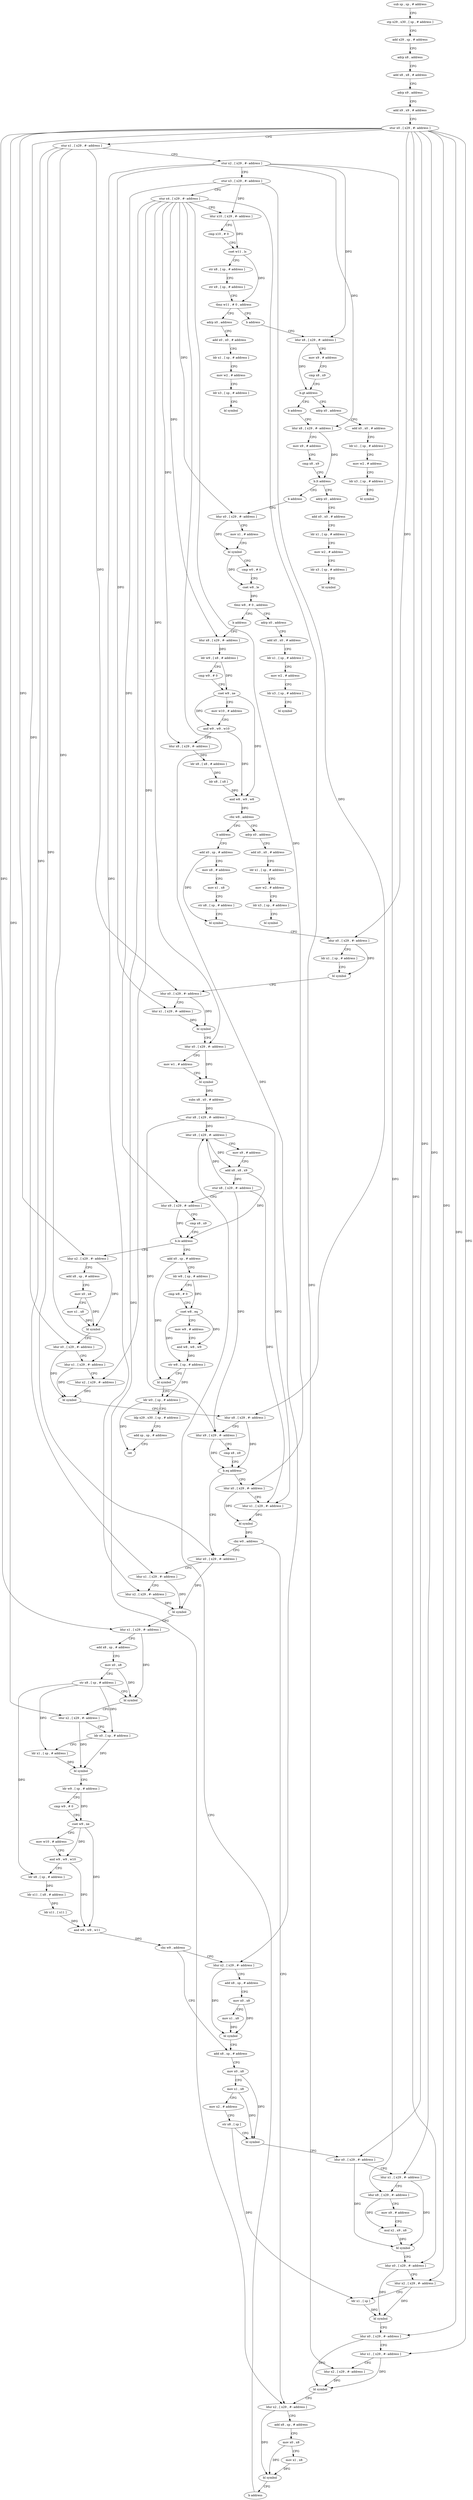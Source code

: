 digraph "func" {
"4288080" [label = "sub sp , sp , # address" ]
"4288084" [label = "stp x29 , x30 , [ sp , # address ]" ]
"4288088" [label = "add x29 , sp , # address" ]
"4288092" [label = "adrp x8 , address" ]
"4288096" [label = "add x8 , x8 , # address" ]
"4288100" [label = "adrp x9 , address" ]
"4288104" [label = "add x9 , x9 , # address" ]
"4288108" [label = "stur x0 , [ x29 , #- address ]" ]
"4288112" [label = "stur x1 , [ x29 , #- address ]" ]
"4288116" [label = "stur x2 , [ x29 , #- address ]" ]
"4288120" [label = "stur x3 , [ x29 , #- address ]" ]
"4288124" [label = "stur x4 , [ x29 , #- address ]" ]
"4288128" [label = "ldur x10 , [ x29 , #- address ]" ]
"4288132" [label = "cmp x10 , # 0" ]
"4288136" [label = "cset w11 , ls" ]
"4288140" [label = "str x8 , [ sp , # address ]" ]
"4288144" [label = "str x9 , [ sp , # address ]" ]
"4288148" [label = "tbnz w11 , # 0 , address" ]
"4288156" [label = "adrp x0 , address" ]
"4288152" [label = "b address" ]
"4288160" [label = "add x0 , x0 , # address" ]
"4288164" [label = "ldr x1 , [ sp , # address ]" ]
"4288168" [label = "mov w2 , # address" ]
"4288172" [label = "ldr x3 , [ sp , # address ]" ]
"4288176" [label = "bl symbol" ]
"4288180" [label = "ldur x8 , [ x29 , #- address ]" ]
"4288184" [label = "mov x9 , # address" ]
"4288188" [label = "cmp x8 , x9" ]
"4288192" [label = "b.gt address" ]
"4288200" [label = "adrp x0 , address" ]
"4288196" [label = "b address" ]
"4288204" [label = "add x0 , x0 , # address" ]
"4288208" [label = "ldr x1 , [ sp , # address ]" ]
"4288212" [label = "mov w2 , # address" ]
"4288216" [label = "ldr x3 , [ sp , # address ]" ]
"4288220" [label = "bl symbol" ]
"4288224" [label = "ldur x8 , [ x29 , #- address ]" ]
"4288228" [label = "mov x9 , # address" ]
"4288232" [label = "cmp x8 , x9" ]
"4288236" [label = "b.lt address" ]
"4288244" [label = "adrp x0 , address" ]
"4288240" [label = "b address" ]
"4288248" [label = "add x0 , x0 , # address" ]
"4288252" [label = "ldr x1 , [ sp , # address ]" ]
"4288256" [label = "mov w2 , # address" ]
"4288260" [label = "ldr x3 , [ sp , # address ]" ]
"4288264" [label = "bl symbol" ]
"4288268" [label = "ldur x0 , [ x29 , #- address ]" ]
"4288272" [label = "mov x1 , # address" ]
"4288276" [label = "bl symbol" ]
"4288280" [label = "cmp w0 , # 0" ]
"4288284" [label = "cset w8 , le" ]
"4288288" [label = "tbnz w8 , # 0 , address" ]
"4288296" [label = "adrp x0 , address" ]
"4288292" [label = "b address" ]
"4288300" [label = "add x0 , x0 , # address" ]
"4288304" [label = "ldr x1 , [ sp , # address ]" ]
"4288308" [label = "mov w2 , # address" ]
"4288312" [label = "ldr x3 , [ sp , # address ]" ]
"4288316" [label = "bl symbol" ]
"4288320" [label = "ldur x8 , [ x29 , #- address ]" ]
"4288324" [label = "ldr w9 , [ x8 , # address ]" ]
"4288328" [label = "cmp w9 , # 0" ]
"4288332" [label = "cset w9 , ne" ]
"4288336" [label = "mov w10 , # address" ]
"4288340" [label = "and w9 , w9 , w10" ]
"4288344" [label = "ldur x8 , [ x29 , #- address ]" ]
"4288348" [label = "ldr x8 , [ x8 , # address ]" ]
"4288352" [label = "ldr x8 , [ x8 ]" ]
"4288356" [label = "and w8 , w9 , w8" ]
"4288360" [label = "cbz w8 , address" ]
"4288368" [label = "adrp x0 , address" ]
"4288364" [label = "b address" ]
"4288372" [label = "add x0 , x0 , # address" ]
"4288376" [label = "ldr x1 , [ sp , # address ]" ]
"4288380" [label = "mov w2 , # address" ]
"4288384" [label = "ldr x3 , [ sp , # address ]" ]
"4288388" [label = "bl symbol" ]
"4288392" [label = "add x0 , sp , # address" ]
"4288396" [label = "mov x8 , # address" ]
"4288400" [label = "mov x1 , x8" ]
"4288404" [label = "str x8 , [ sp , # address ]" ]
"4288408" [label = "bl symbol" ]
"4288412" [label = "ldur x0 , [ x29 , #- address ]" ]
"4288416" [label = "ldr x1 , [ sp , # address ]" ]
"4288420" [label = "bl symbol" ]
"4288424" [label = "ldur x0 , [ x29 , #- address ]" ]
"4288428" [label = "ldur x1 , [ x29 , #- address ]" ]
"4288432" [label = "bl symbol" ]
"4288436" [label = "ldur x0 , [ x29 , #- address ]" ]
"4288440" [label = "mov w1 , # address" ]
"4288444" [label = "bl symbol" ]
"4288448" [label = "subs x8 , x0 , # address" ]
"4288452" [label = "stur x8 , [ x29 , #- address ]" ]
"4288456" [label = "ldur x8 , [ x29 , #- address ]" ]
"4288768" [label = "add x0 , sp , # address" ]
"4288772" [label = "ldr w8 , [ sp , # address ]" ]
"4288776" [label = "cmp w8 , # 0" ]
"4288780" [label = "cset w8 , eq" ]
"4288784" [label = "mov w9 , # address" ]
"4288788" [label = "and w8 , w8 , w9" ]
"4288792" [label = "str w8 , [ sp , # address ]" ]
"4288796" [label = "bl symbol" ]
"4288800" [label = "ldr w0 , [ sp , # address ]" ]
"4288804" [label = "ldp x29 , x30 , [ sp , # address ]" ]
"4288808" [label = "add sp , sp , # address" ]
"4288812" [label = "ret" ]
"4288484" [label = "ldur x2 , [ x29 , #- address ]" ]
"4288488" [label = "add x8 , sp , # address" ]
"4288492" [label = "mov x0 , x8" ]
"4288496" [label = "mov x1 , x8" ]
"4288500" [label = "bl symbol" ]
"4288504" [label = "ldur x0 , [ x29 , #- address ]" ]
"4288508" [label = "ldur x1 , [ x29 , #- address ]" ]
"4288512" [label = "ldur x2 , [ x29 , #- address ]" ]
"4288516" [label = "bl symbol" ]
"4288520" [label = "ldur x8 , [ x29 , #- address ]" ]
"4288524" [label = "ldur x9 , [ x29 , #- address ]" ]
"4288528" [label = "cmp x8 , x9" ]
"4288532" [label = "b.eq address" ]
"4288552" [label = "ldur x0 , [ x29 , #- address ]" ]
"4288536" [label = "ldur x0 , [ x29 , #- address ]" ]
"4288556" [label = "ldur x1 , [ x29 , #- address ]" ]
"4288560" [label = "ldur x2 , [ x29 , #- address ]" ]
"4288564" [label = "bl symbol" ]
"4288568" [label = "ldur x1 , [ x29 , #- address ]" ]
"4288572" [label = "add x8 , sp , # address" ]
"4288576" [label = "mov x0 , x8" ]
"4288580" [label = "str x8 , [ sp , # address ]" ]
"4288584" [label = "bl symbol" ]
"4288588" [label = "ldur x2 , [ x29 , #- address ]" ]
"4288592" [label = "ldr x0 , [ sp , # address ]" ]
"4288596" [label = "ldr x1 , [ sp , # address ]" ]
"4288600" [label = "bl symbol" ]
"4288604" [label = "ldr w9 , [ sp , # address ]" ]
"4288608" [label = "cmp w9 , # 0" ]
"4288612" [label = "cset w9 , ne" ]
"4288616" [label = "mov w10 , # address" ]
"4288620" [label = "and w9 , w9 , w10" ]
"4288624" [label = "ldr x8 , [ sp , # address ]" ]
"4288628" [label = "ldr x11 , [ x8 , # address ]" ]
"4288632" [label = "ldr x11 , [ x11 ]" ]
"4288636" [label = "and w9 , w9 , w11" ]
"4288640" [label = "cbz w9 , address" ]
"4288664" [label = "add x8 , sp , # address" ]
"4288644" [label = "ldur x2 , [ x29 , #- address ]" ]
"4288540" [label = "ldur x1 , [ x29 , #- address ]" ]
"4288544" [label = "bl symbol" ]
"4288548" [label = "cbz w0 , address" ]
"4288744" [label = "ldur x2 , [ x29 , #- address ]" ]
"4288668" [label = "mov x0 , x8" ]
"4288672" [label = "mov x1 , x8" ]
"4288676" [label = "mov x2 , # address" ]
"4288680" [label = "str x8 , [ sp ]" ]
"4288684" [label = "bl symbol" ]
"4288688" [label = "ldur x0 , [ x29 , #- address ]" ]
"4288692" [label = "ldur x1 , [ x29 , #- address ]" ]
"4288696" [label = "ldur x8 , [ x29 , #- address ]" ]
"4288700" [label = "mov x9 , # address" ]
"4288704" [label = "mul x2 , x9 , x8" ]
"4288708" [label = "bl symbol" ]
"4288712" [label = "ldur x0 , [ x29 , #- address ]" ]
"4288716" [label = "ldur x2 , [ x29 , #- address ]" ]
"4288720" [label = "ldr x1 , [ sp ]" ]
"4288724" [label = "bl symbol" ]
"4288728" [label = "ldur x0 , [ x29 , #- address ]" ]
"4288732" [label = "ldur x1 , [ x29 , #- address ]" ]
"4288736" [label = "ldur x2 , [ x29 , #- address ]" ]
"4288740" [label = "bl symbol" ]
"4288648" [label = "add x8 , sp , # address" ]
"4288652" [label = "mov x0 , x8" ]
"4288656" [label = "mov x1 , x8" ]
"4288660" [label = "bl symbol" ]
"4288748" [label = "add x8 , sp , # address" ]
"4288752" [label = "mov x0 , x8" ]
"4288756" [label = "mov x1 , x8" ]
"4288760" [label = "bl symbol" ]
"4288764" [label = "b address" ]
"4288460" [label = "mov x9 , # address" ]
"4288464" [label = "add x8 , x8 , x9" ]
"4288468" [label = "stur x8 , [ x29 , #- address ]" ]
"4288472" [label = "ldur x9 , [ x29 , #- address ]" ]
"4288476" [label = "cmp x8 , x9" ]
"4288480" [label = "b.lo address" ]
"4288080" -> "4288084" [ label = "CFG" ]
"4288084" -> "4288088" [ label = "CFG" ]
"4288088" -> "4288092" [ label = "CFG" ]
"4288092" -> "4288096" [ label = "CFG" ]
"4288096" -> "4288100" [ label = "CFG" ]
"4288100" -> "4288104" [ label = "CFG" ]
"4288104" -> "4288108" [ label = "CFG" ]
"4288108" -> "4288112" [ label = "CFG" ]
"4288108" -> "4288412" [ label = "DFG" ]
"4288108" -> "4288484" [ label = "DFG" ]
"4288108" -> "4288504" [ label = "DFG" ]
"4288108" -> "4288568" [ label = "DFG" ]
"4288108" -> "4288588" [ label = "DFG" ]
"4288108" -> "4288688" [ label = "DFG" ]
"4288108" -> "4288692" [ label = "DFG" ]
"4288108" -> "4288712" [ label = "DFG" ]
"4288108" -> "4288716" [ label = "DFG" ]
"4288108" -> "4288728" [ label = "DFG" ]
"4288108" -> "4288732" [ label = "DFG" ]
"4288112" -> "4288116" [ label = "CFG" ]
"4288112" -> "4288424" [ label = "DFG" ]
"4288112" -> "4288508" [ label = "DFG" ]
"4288112" -> "4288552" [ label = "DFG" ]
"4288112" -> "4288556" [ label = "DFG" ]
"4288116" -> "4288120" [ label = "CFG" ]
"4288116" -> "4288180" [ label = "DFG" ]
"4288116" -> "4288224" [ label = "DFG" ]
"4288116" -> "4288428" [ label = "DFG" ]
"4288116" -> "4288560" [ label = "DFG" ]
"4288116" -> "4288696" [ label = "DFG" ]
"4288120" -> "4288124" [ label = "CFG" ]
"4288120" -> "4288128" [ label = "DFG" ]
"4288120" -> "4288472" [ label = "DFG" ]
"4288120" -> "4288520" [ label = "DFG" ]
"4288124" -> "4288128" [ label = "CFG" ]
"4288124" -> "4288268" [ label = "DFG" ]
"4288124" -> "4288320" [ label = "DFG" ]
"4288124" -> "4288344" [ label = "DFG" ]
"4288124" -> "4288436" [ label = "DFG" ]
"4288124" -> "4288512" [ label = "DFG" ]
"4288124" -> "4288536" [ label = "DFG" ]
"4288124" -> "4288744" [ label = "DFG" ]
"4288124" -> "4288736" [ label = "DFG" ]
"4288124" -> "4288644" [ label = "DFG" ]
"4288128" -> "4288132" [ label = "CFG" ]
"4288128" -> "4288136" [ label = "DFG" ]
"4288132" -> "4288136" [ label = "CFG" ]
"4288136" -> "4288140" [ label = "CFG" ]
"4288136" -> "4288148" [ label = "DFG" ]
"4288140" -> "4288144" [ label = "CFG" ]
"4288144" -> "4288148" [ label = "CFG" ]
"4288148" -> "4288156" [ label = "CFG" ]
"4288148" -> "4288152" [ label = "CFG" ]
"4288156" -> "4288160" [ label = "CFG" ]
"4288152" -> "4288180" [ label = "CFG" ]
"4288160" -> "4288164" [ label = "CFG" ]
"4288164" -> "4288168" [ label = "CFG" ]
"4288168" -> "4288172" [ label = "CFG" ]
"4288172" -> "4288176" [ label = "CFG" ]
"4288180" -> "4288184" [ label = "CFG" ]
"4288180" -> "4288192" [ label = "DFG" ]
"4288184" -> "4288188" [ label = "CFG" ]
"4288188" -> "4288192" [ label = "CFG" ]
"4288192" -> "4288200" [ label = "CFG" ]
"4288192" -> "4288196" [ label = "CFG" ]
"4288200" -> "4288204" [ label = "CFG" ]
"4288196" -> "4288224" [ label = "CFG" ]
"4288204" -> "4288208" [ label = "CFG" ]
"4288208" -> "4288212" [ label = "CFG" ]
"4288212" -> "4288216" [ label = "CFG" ]
"4288216" -> "4288220" [ label = "CFG" ]
"4288224" -> "4288228" [ label = "CFG" ]
"4288224" -> "4288236" [ label = "DFG" ]
"4288228" -> "4288232" [ label = "CFG" ]
"4288232" -> "4288236" [ label = "CFG" ]
"4288236" -> "4288244" [ label = "CFG" ]
"4288236" -> "4288240" [ label = "CFG" ]
"4288244" -> "4288248" [ label = "CFG" ]
"4288240" -> "4288268" [ label = "CFG" ]
"4288248" -> "4288252" [ label = "CFG" ]
"4288252" -> "4288256" [ label = "CFG" ]
"4288256" -> "4288260" [ label = "CFG" ]
"4288260" -> "4288264" [ label = "CFG" ]
"4288268" -> "4288272" [ label = "CFG" ]
"4288268" -> "4288276" [ label = "DFG" ]
"4288272" -> "4288276" [ label = "CFG" ]
"4288276" -> "4288280" [ label = "CFG" ]
"4288276" -> "4288284" [ label = "DFG" ]
"4288280" -> "4288284" [ label = "CFG" ]
"4288284" -> "4288288" [ label = "DFG" ]
"4288288" -> "4288296" [ label = "CFG" ]
"4288288" -> "4288292" [ label = "CFG" ]
"4288296" -> "4288300" [ label = "CFG" ]
"4288292" -> "4288320" [ label = "CFG" ]
"4288300" -> "4288304" [ label = "CFG" ]
"4288304" -> "4288308" [ label = "CFG" ]
"4288308" -> "4288312" [ label = "CFG" ]
"4288312" -> "4288316" [ label = "CFG" ]
"4288320" -> "4288324" [ label = "DFG" ]
"4288324" -> "4288328" [ label = "CFG" ]
"4288324" -> "4288332" [ label = "DFG" ]
"4288328" -> "4288332" [ label = "CFG" ]
"4288332" -> "4288336" [ label = "CFG" ]
"4288332" -> "4288340" [ label = "DFG" ]
"4288332" -> "4288356" [ label = "DFG" ]
"4288336" -> "4288340" [ label = "CFG" ]
"4288340" -> "4288344" [ label = "CFG" ]
"4288340" -> "4288356" [ label = "DFG" ]
"4288344" -> "4288348" [ label = "DFG" ]
"4288348" -> "4288352" [ label = "DFG" ]
"4288352" -> "4288356" [ label = "DFG" ]
"4288356" -> "4288360" [ label = "DFG" ]
"4288360" -> "4288368" [ label = "CFG" ]
"4288360" -> "4288364" [ label = "CFG" ]
"4288368" -> "4288372" [ label = "CFG" ]
"4288364" -> "4288392" [ label = "CFG" ]
"4288372" -> "4288376" [ label = "CFG" ]
"4288376" -> "4288380" [ label = "CFG" ]
"4288380" -> "4288384" [ label = "CFG" ]
"4288384" -> "4288388" [ label = "CFG" ]
"4288392" -> "4288396" [ label = "CFG" ]
"4288392" -> "4288408" [ label = "DFG" ]
"4288396" -> "4288400" [ label = "CFG" ]
"4288400" -> "4288404" [ label = "CFG" ]
"4288404" -> "4288408" [ label = "CFG" ]
"4288408" -> "4288412" [ label = "CFG" ]
"4288412" -> "4288416" [ label = "CFG" ]
"4288412" -> "4288420" [ label = "DFG" ]
"4288416" -> "4288420" [ label = "CFG" ]
"4288420" -> "4288424" [ label = "CFG" ]
"4288424" -> "4288428" [ label = "CFG" ]
"4288424" -> "4288432" [ label = "DFG" ]
"4288428" -> "4288432" [ label = "DFG" ]
"4288432" -> "4288436" [ label = "CFG" ]
"4288436" -> "4288440" [ label = "CFG" ]
"4288436" -> "4288444" [ label = "DFG" ]
"4288440" -> "4288444" [ label = "CFG" ]
"4288444" -> "4288448" [ label = "DFG" ]
"4288448" -> "4288452" [ label = "DFG" ]
"4288452" -> "4288456" [ label = "DFG" ]
"4288452" -> "4288524" [ label = "DFG" ]
"4288452" -> "4288540" [ label = "DFG" ]
"4288456" -> "4288460" [ label = "CFG" ]
"4288456" -> "4288464" [ label = "DFG" ]
"4288768" -> "4288772" [ label = "CFG" ]
"4288768" -> "4288796" [ label = "DFG" ]
"4288772" -> "4288776" [ label = "CFG" ]
"4288772" -> "4288780" [ label = "DFG" ]
"4288776" -> "4288780" [ label = "CFG" ]
"4288780" -> "4288784" [ label = "CFG" ]
"4288780" -> "4288788" [ label = "DFG" ]
"4288780" -> "4288792" [ label = "DFG" ]
"4288784" -> "4288788" [ label = "CFG" ]
"4288788" -> "4288792" [ label = "DFG" ]
"4288792" -> "4288796" [ label = "CFG" ]
"4288792" -> "4288800" [ label = "DFG" ]
"4288796" -> "4288800" [ label = "CFG" ]
"4288800" -> "4288804" [ label = "CFG" ]
"4288800" -> "4288812" [ label = "DFG" ]
"4288804" -> "4288808" [ label = "CFG" ]
"4288808" -> "4288812" [ label = "CFG" ]
"4288484" -> "4288488" [ label = "CFG" ]
"4288484" -> "4288500" [ label = "DFG" ]
"4288488" -> "4288492" [ label = "CFG" ]
"4288492" -> "4288496" [ label = "CFG" ]
"4288492" -> "4288500" [ label = "DFG" ]
"4288496" -> "4288500" [ label = "DFG" ]
"4288500" -> "4288504" [ label = "CFG" ]
"4288504" -> "4288508" [ label = "CFG" ]
"4288504" -> "4288516" [ label = "DFG" ]
"4288508" -> "4288512" [ label = "CFG" ]
"4288508" -> "4288516" [ label = "DFG" ]
"4288512" -> "4288516" [ label = "DFG" ]
"4288516" -> "4288520" [ label = "CFG" ]
"4288520" -> "4288524" [ label = "CFG" ]
"4288520" -> "4288532" [ label = "DFG" ]
"4288524" -> "4288528" [ label = "CFG" ]
"4288524" -> "4288532" [ label = "DFG" ]
"4288528" -> "4288532" [ label = "CFG" ]
"4288532" -> "4288552" [ label = "CFG" ]
"4288532" -> "4288536" [ label = "CFG" ]
"4288552" -> "4288556" [ label = "CFG" ]
"4288552" -> "4288564" [ label = "DFG" ]
"4288536" -> "4288540" [ label = "CFG" ]
"4288536" -> "4288544" [ label = "DFG" ]
"4288556" -> "4288560" [ label = "CFG" ]
"4288556" -> "4288564" [ label = "DFG" ]
"4288560" -> "4288564" [ label = "DFG" ]
"4288564" -> "4288568" [ label = "CFG" ]
"4288568" -> "4288572" [ label = "CFG" ]
"4288568" -> "4288584" [ label = "DFG" ]
"4288572" -> "4288576" [ label = "CFG" ]
"4288576" -> "4288580" [ label = "CFG" ]
"4288576" -> "4288584" [ label = "DFG" ]
"4288580" -> "4288584" [ label = "CFG" ]
"4288580" -> "4288592" [ label = "DFG" ]
"4288580" -> "4288596" [ label = "DFG" ]
"4288580" -> "4288624" [ label = "DFG" ]
"4288584" -> "4288588" [ label = "CFG" ]
"4288588" -> "4288592" [ label = "CFG" ]
"4288588" -> "4288600" [ label = "DFG" ]
"4288592" -> "4288596" [ label = "CFG" ]
"4288592" -> "4288600" [ label = "DFG" ]
"4288596" -> "4288600" [ label = "DFG" ]
"4288600" -> "4288604" [ label = "CFG" ]
"4288604" -> "4288608" [ label = "CFG" ]
"4288604" -> "4288612" [ label = "DFG" ]
"4288608" -> "4288612" [ label = "CFG" ]
"4288612" -> "4288616" [ label = "CFG" ]
"4288612" -> "4288620" [ label = "DFG" ]
"4288612" -> "4288636" [ label = "DFG" ]
"4288616" -> "4288620" [ label = "CFG" ]
"4288620" -> "4288624" [ label = "CFG" ]
"4288620" -> "4288636" [ label = "DFG" ]
"4288624" -> "4288628" [ label = "DFG" ]
"4288628" -> "4288632" [ label = "DFG" ]
"4288632" -> "4288636" [ label = "DFG" ]
"4288636" -> "4288640" [ label = "DFG" ]
"4288640" -> "4288664" [ label = "CFG" ]
"4288640" -> "4288644" [ label = "CFG" ]
"4288664" -> "4288668" [ label = "CFG" ]
"4288644" -> "4288648" [ label = "CFG" ]
"4288644" -> "4288660" [ label = "DFG" ]
"4288540" -> "4288544" [ label = "DFG" ]
"4288544" -> "4288548" [ label = "DFG" ]
"4288548" -> "4288744" [ label = "CFG" ]
"4288548" -> "4288552" [ label = "CFG" ]
"4288744" -> "4288748" [ label = "CFG" ]
"4288744" -> "4288760" [ label = "DFG" ]
"4288668" -> "4288672" [ label = "CFG" ]
"4288668" -> "4288684" [ label = "DFG" ]
"4288672" -> "4288676" [ label = "CFG" ]
"4288672" -> "4288684" [ label = "DFG" ]
"4288676" -> "4288680" [ label = "CFG" ]
"4288680" -> "4288684" [ label = "CFG" ]
"4288680" -> "4288720" [ label = "DFG" ]
"4288684" -> "4288688" [ label = "CFG" ]
"4288688" -> "4288692" [ label = "CFG" ]
"4288688" -> "4288708" [ label = "DFG" ]
"4288692" -> "4288696" [ label = "CFG" ]
"4288692" -> "4288708" [ label = "DFG" ]
"4288696" -> "4288700" [ label = "CFG" ]
"4288696" -> "4288704" [ label = "DFG" ]
"4288700" -> "4288704" [ label = "CFG" ]
"4288704" -> "4288708" [ label = "DFG" ]
"4288708" -> "4288712" [ label = "CFG" ]
"4288712" -> "4288716" [ label = "CFG" ]
"4288712" -> "4288724" [ label = "DFG" ]
"4288716" -> "4288720" [ label = "CFG" ]
"4288716" -> "4288724" [ label = "DFG" ]
"4288720" -> "4288724" [ label = "DFG" ]
"4288724" -> "4288728" [ label = "CFG" ]
"4288728" -> "4288732" [ label = "CFG" ]
"4288728" -> "4288740" [ label = "DFG" ]
"4288732" -> "4288736" [ label = "CFG" ]
"4288732" -> "4288740" [ label = "DFG" ]
"4288736" -> "4288740" [ label = "DFG" ]
"4288740" -> "4288744" [ label = "CFG" ]
"4288648" -> "4288652" [ label = "CFG" ]
"4288652" -> "4288656" [ label = "CFG" ]
"4288652" -> "4288660" [ label = "DFG" ]
"4288656" -> "4288660" [ label = "DFG" ]
"4288660" -> "4288664" [ label = "CFG" ]
"4288748" -> "4288752" [ label = "CFG" ]
"4288752" -> "4288756" [ label = "CFG" ]
"4288752" -> "4288760" [ label = "DFG" ]
"4288756" -> "4288760" [ label = "DFG" ]
"4288760" -> "4288764" [ label = "CFG" ]
"4288764" -> "4288456" [ label = "CFG" ]
"4288460" -> "4288464" [ label = "CFG" ]
"4288464" -> "4288468" [ label = "DFG" ]
"4288464" -> "4288480" [ label = "DFG" ]
"4288468" -> "4288472" [ label = "CFG" ]
"4288468" -> "4288456" [ label = "DFG" ]
"4288468" -> "4288524" [ label = "DFG" ]
"4288468" -> "4288540" [ label = "DFG" ]
"4288472" -> "4288476" [ label = "CFG" ]
"4288472" -> "4288480" [ label = "DFG" ]
"4288476" -> "4288480" [ label = "CFG" ]
"4288480" -> "4288768" [ label = "CFG" ]
"4288480" -> "4288484" [ label = "CFG" ]
}
